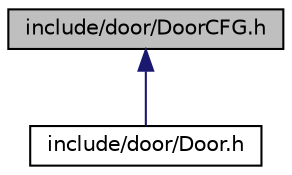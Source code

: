digraph "include/door/DoorCFG.h"
{
 // LATEX_PDF_SIZE
  edge [fontname="Helvetica",fontsize="10",labelfontname="Helvetica",labelfontsize="10"];
  node [fontname="Helvetica",fontsize="10",shape=record];
  Node1 [label="include/door/DoorCFG.h",height=0.2,width=0.4,color="black", fillcolor="grey75", style="filled", fontcolor="black",tooltip="DoorCFG class."];
  Node1 -> Node2 [dir="back",color="midnightblue",fontsize="10",style="solid",fontname="Helvetica"];
  Node2 [label="include/door/Door.h",height=0.2,width=0.4,color="black", fillcolor="white", style="filled",URL="$Door_8h.html",tooltip="The Main door class."];
}
